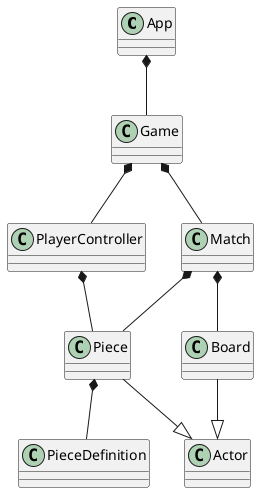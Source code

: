 @startuml

class App
{

}

class Game
{
}

class PlayerController
{
}

class Match
{
}

class Piece
{
}

class PieceDefinition
{
}

class Board
{
}

class Actor
{
}

Piece --|> Actor
Board --|> Actor
App *-- Game
Game *-- Match
Game *-- PlayerController
PlayerController *-- Piece
Piece *-- PieceDefinition
Match *-- Board
Match *-- Piece

@enduml

